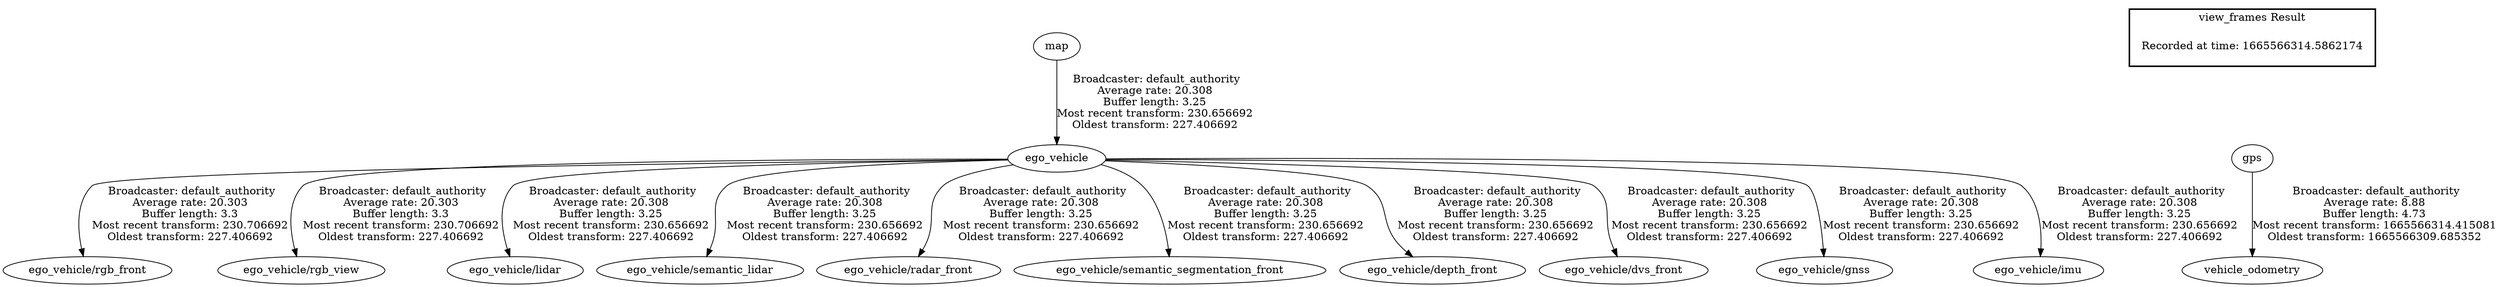 digraph G {
"ego_vehicle" -> "ego_vehicle/rgb_front"[label=" Broadcaster: default_authority\nAverage rate: 20.303\nBuffer length: 3.3\nMost recent transform: 230.706692\nOldest transform: 227.406692\n"];
"map" -> "ego_vehicle"[label=" Broadcaster: default_authority\nAverage rate: 20.308\nBuffer length: 3.25\nMost recent transform: 230.656692\nOldest transform: 227.406692\n"];
"ego_vehicle" -> "ego_vehicle/rgb_view"[label=" Broadcaster: default_authority\nAverage rate: 20.303\nBuffer length: 3.3\nMost recent transform: 230.706692\nOldest transform: 227.406692\n"];
"ego_vehicle" -> "ego_vehicle/lidar"[label=" Broadcaster: default_authority\nAverage rate: 20.308\nBuffer length: 3.25\nMost recent transform: 230.656692\nOldest transform: 227.406692\n"];
"ego_vehicle" -> "ego_vehicle/semantic_lidar"[label=" Broadcaster: default_authority\nAverage rate: 20.308\nBuffer length: 3.25\nMost recent transform: 230.656692\nOldest transform: 227.406692\n"];
"ego_vehicle" -> "ego_vehicle/radar_front"[label=" Broadcaster: default_authority\nAverage rate: 20.308\nBuffer length: 3.25\nMost recent transform: 230.656692\nOldest transform: 227.406692\n"];
"ego_vehicle" -> "ego_vehicle/semantic_segmentation_front"[label=" Broadcaster: default_authority\nAverage rate: 20.308\nBuffer length: 3.25\nMost recent transform: 230.656692\nOldest transform: 227.406692\n"];
"ego_vehicle" -> "ego_vehicle/depth_front"[label=" Broadcaster: default_authority\nAverage rate: 20.308\nBuffer length: 3.25\nMost recent transform: 230.656692\nOldest transform: 227.406692\n"];
"ego_vehicle" -> "ego_vehicle/dvs_front"[label=" Broadcaster: default_authority\nAverage rate: 20.308\nBuffer length: 3.25\nMost recent transform: 230.656692\nOldest transform: 227.406692\n"];
"ego_vehicle" -> "ego_vehicle/gnss"[label=" Broadcaster: default_authority\nAverage rate: 20.308\nBuffer length: 3.25\nMost recent transform: 230.656692\nOldest transform: 227.406692\n"];
"ego_vehicle" -> "ego_vehicle/imu"[label=" Broadcaster: default_authority\nAverage rate: 20.308\nBuffer length: 3.25\nMost recent transform: 230.656692\nOldest transform: 227.406692\n"];
"gps" -> "vehicle_odometry"[label=" Broadcaster: default_authority\nAverage rate: 8.88\nBuffer length: 4.73\nMost recent transform: 1665566314.415081\nOldest transform: 1665566309.685352\n"];
edge [style=invis];
 subgraph cluster_legend { style=bold; color=black; label ="view_frames Result";
"Recorded at time: 1665566314.5862174"[ shape=plaintext ] ;
}->"gps";
}
